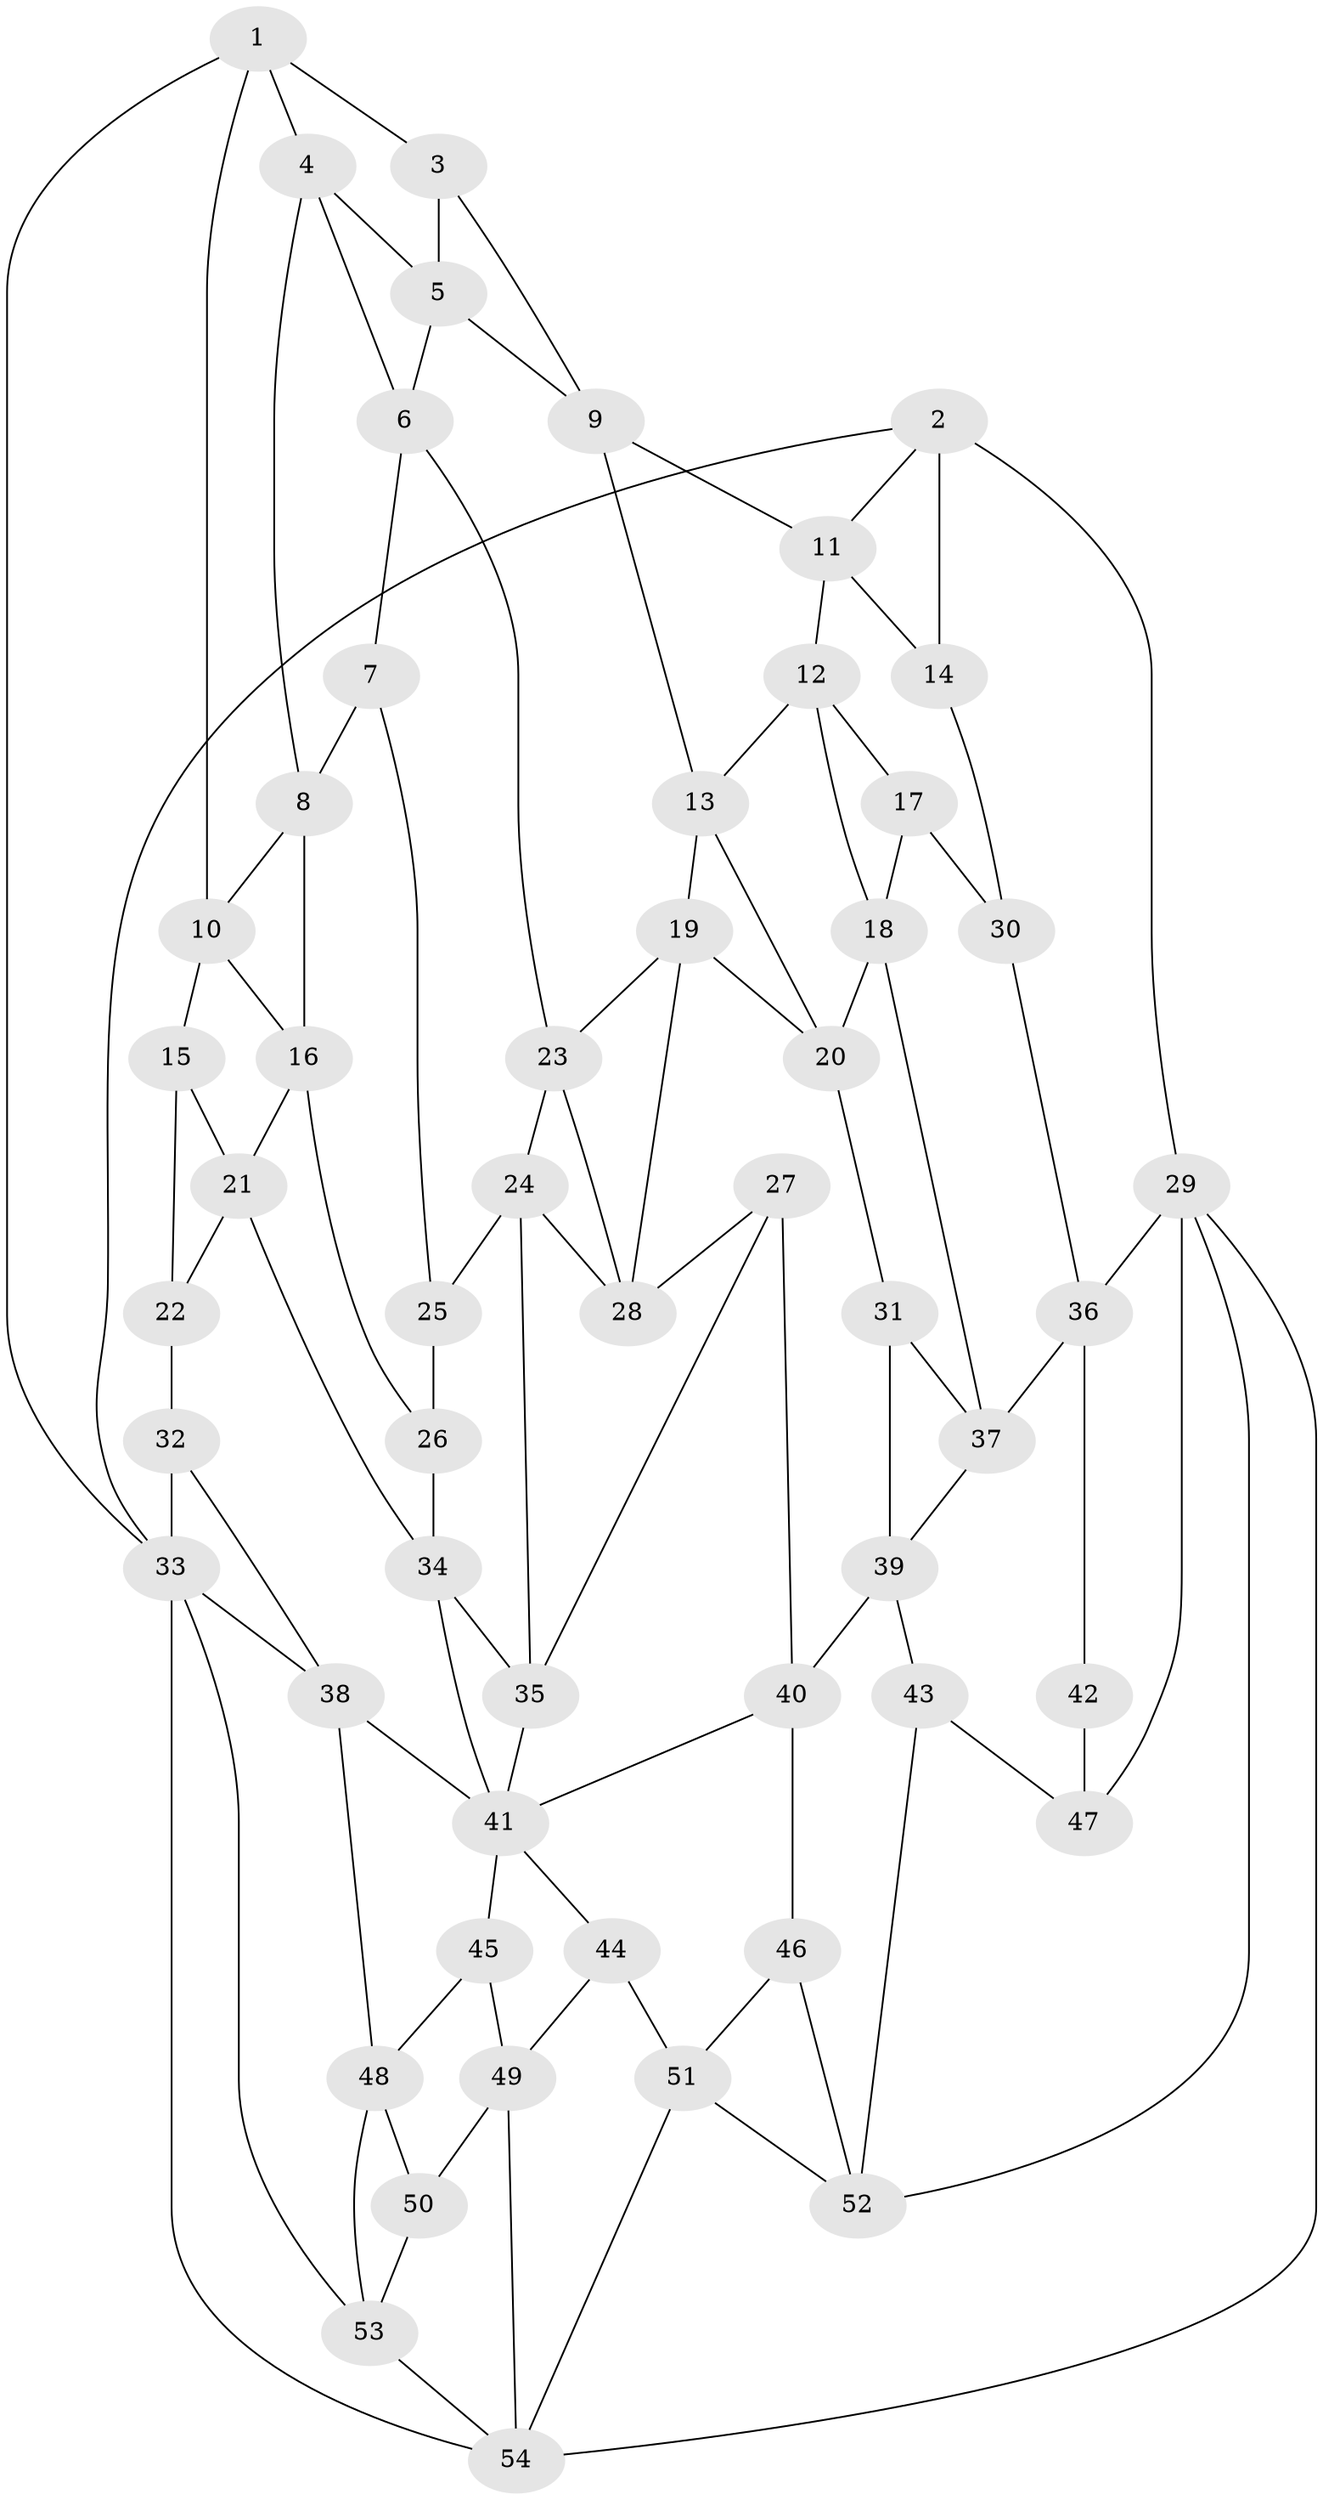 // original degree distribution, {3: 0.018691588785046728, 6: 0.21495327102803738, 5: 0.5233644859813084, 4: 0.24299065420560748}
// Generated by graph-tools (version 1.1) at 2025/27/03/09/25 03:27:04]
// undirected, 54 vertices, 101 edges
graph export_dot {
graph [start="1"]
  node [color=gray90,style=filled];
  1;
  2;
  3;
  4;
  5;
  6;
  7;
  8;
  9;
  10;
  11;
  12;
  13;
  14;
  15;
  16;
  17;
  18;
  19;
  20;
  21;
  22;
  23;
  24;
  25;
  26;
  27;
  28;
  29;
  30;
  31;
  32;
  33;
  34;
  35;
  36;
  37;
  38;
  39;
  40;
  41;
  42;
  43;
  44;
  45;
  46;
  47;
  48;
  49;
  50;
  51;
  52;
  53;
  54;
  1 -- 3 [weight=1.0];
  1 -- 4 [weight=1.0];
  1 -- 10 [weight=1.0];
  1 -- 33 [weight=1.0];
  2 -- 11 [weight=1.0];
  2 -- 14 [weight=2.0];
  2 -- 29 [weight=1.0];
  2 -- 33 [weight=1.0];
  3 -- 5 [weight=1.0];
  3 -- 9 [weight=1.0];
  4 -- 5 [weight=1.0];
  4 -- 6 [weight=1.0];
  4 -- 8 [weight=1.0];
  5 -- 6 [weight=1.0];
  5 -- 9 [weight=1.0];
  6 -- 7 [weight=1.0];
  6 -- 23 [weight=1.0];
  7 -- 8 [weight=1.0];
  7 -- 25 [weight=1.0];
  8 -- 10 [weight=1.0];
  8 -- 16 [weight=1.0];
  9 -- 11 [weight=1.0];
  9 -- 13 [weight=1.0];
  10 -- 15 [weight=1.0];
  10 -- 16 [weight=1.0];
  11 -- 12 [weight=1.0];
  11 -- 14 [weight=1.0];
  12 -- 13 [weight=1.0];
  12 -- 17 [weight=1.0];
  12 -- 18 [weight=1.0];
  13 -- 19 [weight=1.0];
  13 -- 20 [weight=1.0];
  14 -- 30 [weight=1.0];
  15 -- 21 [weight=1.0];
  15 -- 22 [weight=1.0];
  16 -- 21 [weight=1.0];
  16 -- 26 [weight=1.0];
  17 -- 18 [weight=1.0];
  17 -- 30 [weight=2.0];
  18 -- 20 [weight=1.0];
  18 -- 37 [weight=1.0];
  19 -- 20 [weight=1.0];
  19 -- 23 [weight=1.0];
  19 -- 28 [weight=1.0];
  20 -- 31 [weight=1.0];
  21 -- 22 [weight=1.0];
  21 -- 34 [weight=1.0];
  22 -- 32 [weight=2.0];
  23 -- 24 [weight=1.0];
  23 -- 28 [weight=1.0];
  24 -- 25 [weight=1.0];
  24 -- 28 [weight=1.0];
  24 -- 35 [weight=1.0];
  25 -- 26 [weight=2.0];
  26 -- 34 [weight=1.0];
  27 -- 28 [weight=1.0];
  27 -- 35 [weight=1.0];
  27 -- 40 [weight=1.0];
  29 -- 36 [weight=1.0];
  29 -- 47 [weight=1.0];
  29 -- 52 [weight=1.0];
  29 -- 54 [weight=1.0];
  30 -- 36 [weight=1.0];
  31 -- 37 [weight=1.0];
  31 -- 39 [weight=2.0];
  32 -- 33 [weight=1.0];
  32 -- 38 [weight=1.0];
  33 -- 38 [weight=1.0];
  33 -- 53 [weight=1.0];
  33 -- 54 [weight=1.0];
  34 -- 35 [weight=1.0];
  34 -- 41 [weight=1.0];
  35 -- 41 [weight=1.0];
  36 -- 37 [weight=1.0];
  36 -- 42 [weight=1.0];
  37 -- 39 [weight=1.0];
  38 -- 41 [weight=1.0];
  38 -- 48 [weight=1.0];
  39 -- 40 [weight=2.0];
  39 -- 43 [weight=1.0];
  40 -- 41 [weight=1.0];
  40 -- 46 [weight=2.0];
  41 -- 44 [weight=1.0];
  41 -- 45 [weight=1.0];
  42 -- 47 [weight=2.0];
  43 -- 47 [weight=1.0];
  43 -- 52 [weight=1.0];
  44 -- 49 [weight=1.0];
  44 -- 51 [weight=1.0];
  45 -- 48 [weight=1.0];
  45 -- 49 [weight=1.0];
  46 -- 51 [weight=1.0];
  46 -- 52 [weight=1.0];
  48 -- 50 [weight=1.0];
  48 -- 53 [weight=1.0];
  49 -- 50 [weight=1.0];
  49 -- 54 [weight=1.0];
  50 -- 53 [weight=1.0];
  51 -- 52 [weight=1.0];
  51 -- 54 [weight=1.0];
  53 -- 54 [weight=1.0];
}
